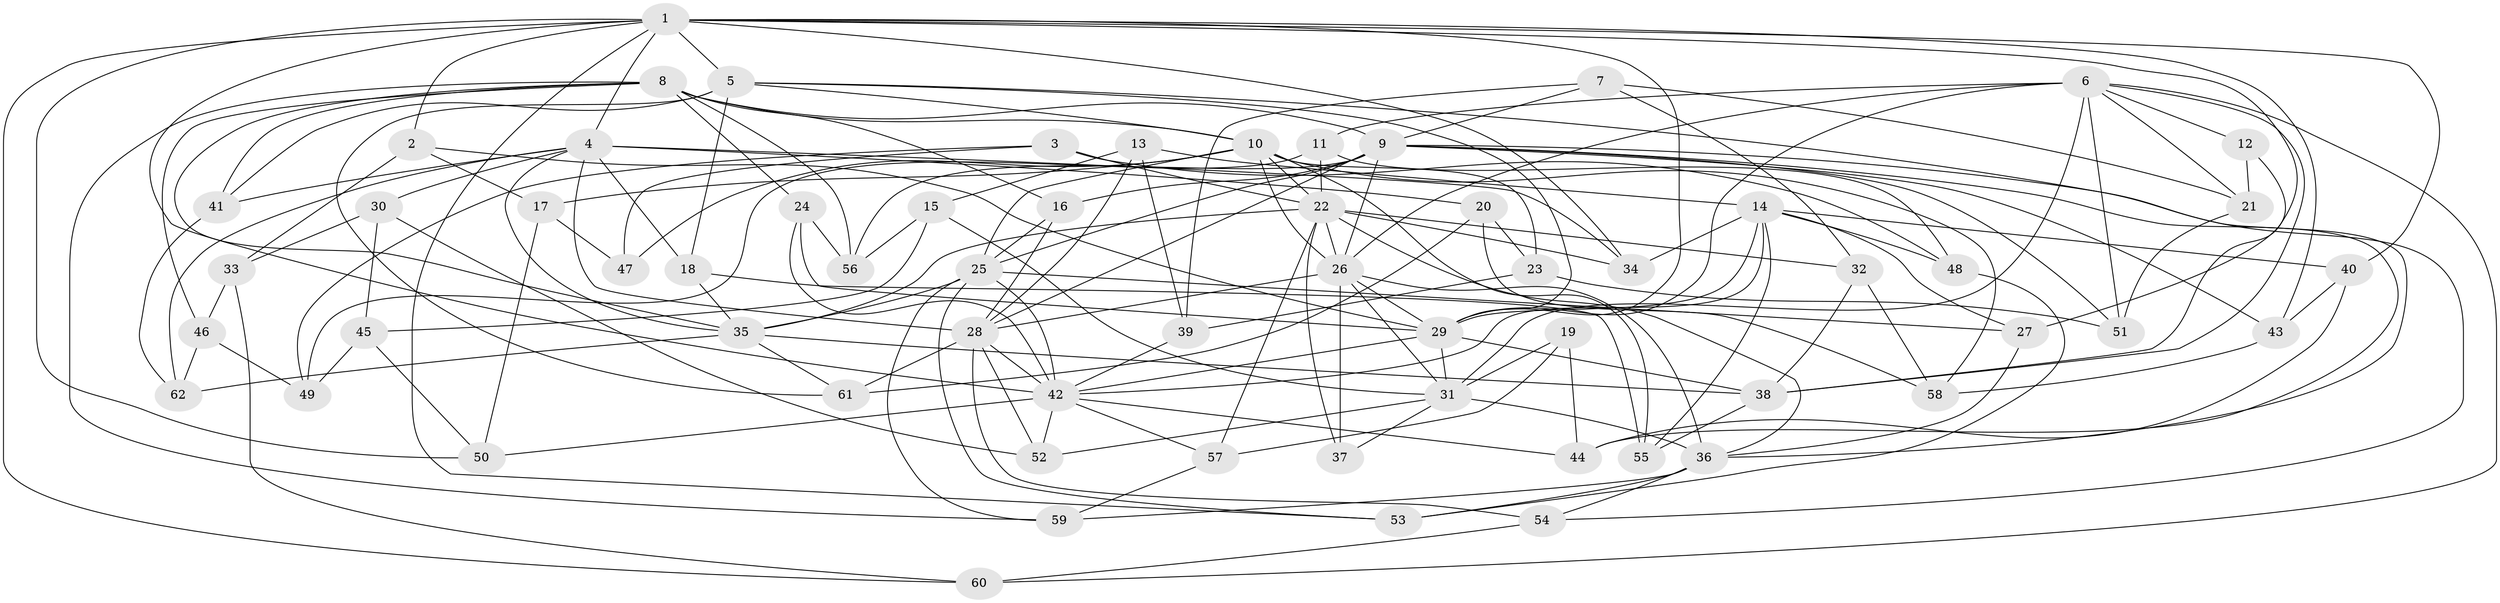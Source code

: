 // original degree distribution, {4: 1.0}
// Generated by graph-tools (version 1.1) at 2025/37/03/09/25 02:37:50]
// undirected, 62 vertices, 167 edges
graph export_dot {
graph [start="1"]
  node [color=gray90,style=filled];
  1;
  2;
  3;
  4;
  5;
  6;
  7;
  8;
  9;
  10;
  11;
  12;
  13;
  14;
  15;
  16;
  17;
  18;
  19;
  20;
  21;
  22;
  23;
  24;
  25;
  26;
  27;
  28;
  29;
  30;
  31;
  32;
  33;
  34;
  35;
  36;
  37;
  38;
  39;
  40;
  41;
  42;
  43;
  44;
  45;
  46;
  47;
  48;
  49;
  50;
  51;
  52;
  53;
  54;
  55;
  56;
  57;
  58;
  59;
  60;
  61;
  62;
  1 -- 2 [weight=1.0];
  1 -- 4 [weight=1.0];
  1 -- 5 [weight=1.0];
  1 -- 27 [weight=1.0];
  1 -- 29 [weight=1.0];
  1 -- 34 [weight=1.0];
  1 -- 40 [weight=1.0];
  1 -- 42 [weight=1.0];
  1 -- 43 [weight=1.0];
  1 -- 50 [weight=1.0];
  1 -- 53 [weight=1.0];
  1 -- 60 [weight=1.0];
  2 -- 17 [weight=1.0];
  2 -- 29 [weight=1.0];
  2 -- 33 [weight=1.0];
  3 -- 22 [weight=1.0];
  3 -- 47 [weight=1.0];
  3 -- 48 [weight=1.0];
  3 -- 49 [weight=1.0];
  4 -- 18 [weight=1.0];
  4 -- 20 [weight=1.0];
  4 -- 28 [weight=2.0];
  4 -- 30 [weight=1.0];
  4 -- 34 [weight=1.0];
  4 -- 35 [weight=1.0];
  4 -- 41 [weight=1.0];
  4 -- 62 [weight=1.0];
  5 -- 10 [weight=2.0];
  5 -- 18 [weight=1.0];
  5 -- 29 [weight=1.0];
  5 -- 36 [weight=1.0];
  5 -- 41 [weight=1.0];
  5 -- 61 [weight=1.0];
  6 -- 11 [weight=1.0];
  6 -- 12 [weight=2.0];
  6 -- 21 [weight=1.0];
  6 -- 26 [weight=2.0];
  6 -- 29 [weight=1.0];
  6 -- 31 [weight=2.0];
  6 -- 38 [weight=1.0];
  6 -- 51 [weight=1.0];
  6 -- 60 [weight=1.0];
  7 -- 9 [weight=1.0];
  7 -- 21 [weight=1.0];
  7 -- 32 [weight=1.0];
  7 -- 39 [weight=1.0];
  8 -- 9 [weight=1.0];
  8 -- 10 [weight=1.0];
  8 -- 16 [weight=1.0];
  8 -- 24 [weight=1.0];
  8 -- 35 [weight=2.0];
  8 -- 41 [weight=1.0];
  8 -- 46 [weight=1.0];
  8 -- 56 [weight=1.0];
  8 -- 59 [weight=1.0];
  9 -- 16 [weight=1.0];
  9 -- 25 [weight=2.0];
  9 -- 26 [weight=1.0];
  9 -- 28 [weight=1.0];
  9 -- 43 [weight=1.0];
  9 -- 44 [weight=1.0];
  9 -- 51 [weight=1.0];
  9 -- 54 [weight=1.0];
  9 -- 56 [weight=1.0];
  10 -- 17 [weight=1.0];
  10 -- 22 [weight=1.0];
  10 -- 23 [weight=1.0];
  10 -- 25 [weight=1.0];
  10 -- 26 [weight=1.0];
  10 -- 47 [weight=2.0];
  10 -- 55 [weight=1.0];
  10 -- 58 [weight=1.0];
  11 -- 22 [weight=1.0];
  11 -- 48 [weight=1.0];
  11 -- 49 [weight=1.0];
  12 -- 21 [weight=1.0];
  12 -- 38 [weight=1.0];
  13 -- 14 [weight=1.0];
  13 -- 15 [weight=1.0];
  13 -- 28 [weight=1.0];
  13 -- 39 [weight=1.0];
  14 -- 27 [weight=1.0];
  14 -- 29 [weight=1.0];
  14 -- 34 [weight=1.0];
  14 -- 40 [weight=1.0];
  14 -- 42 [weight=1.0];
  14 -- 48 [weight=1.0];
  14 -- 55 [weight=1.0];
  15 -- 31 [weight=1.0];
  15 -- 45 [weight=1.0];
  15 -- 56 [weight=1.0];
  16 -- 25 [weight=1.0];
  16 -- 28 [weight=1.0];
  17 -- 47 [weight=1.0];
  17 -- 50 [weight=1.0];
  18 -- 35 [weight=1.0];
  18 -- 55 [weight=1.0];
  19 -- 31 [weight=2.0];
  19 -- 44 [weight=1.0];
  19 -- 57 [weight=1.0];
  20 -- 23 [weight=1.0];
  20 -- 58 [weight=1.0];
  20 -- 61 [weight=1.0];
  21 -- 51 [weight=1.0];
  22 -- 26 [weight=2.0];
  22 -- 32 [weight=1.0];
  22 -- 34 [weight=1.0];
  22 -- 35 [weight=1.0];
  22 -- 36 [weight=1.0];
  22 -- 37 [weight=2.0];
  22 -- 57 [weight=1.0];
  23 -- 39 [weight=1.0];
  23 -- 51 [weight=1.0];
  24 -- 29 [weight=1.0];
  24 -- 42 [weight=1.0];
  24 -- 56 [weight=1.0];
  25 -- 27 [weight=1.0];
  25 -- 35 [weight=1.0];
  25 -- 42 [weight=2.0];
  25 -- 53 [weight=1.0];
  25 -- 59 [weight=1.0];
  26 -- 28 [weight=1.0];
  26 -- 29 [weight=2.0];
  26 -- 31 [weight=1.0];
  26 -- 36 [weight=1.0];
  26 -- 37 [weight=1.0];
  27 -- 36 [weight=1.0];
  28 -- 42 [weight=1.0];
  28 -- 52 [weight=1.0];
  28 -- 54 [weight=1.0];
  28 -- 61 [weight=1.0];
  29 -- 31 [weight=1.0];
  29 -- 38 [weight=2.0];
  29 -- 42 [weight=1.0];
  30 -- 33 [weight=1.0];
  30 -- 45 [weight=1.0];
  30 -- 52 [weight=1.0];
  31 -- 36 [weight=1.0];
  31 -- 37 [weight=1.0];
  31 -- 52 [weight=1.0];
  32 -- 38 [weight=1.0];
  32 -- 58 [weight=1.0];
  33 -- 46 [weight=1.0];
  33 -- 60 [weight=1.0];
  35 -- 38 [weight=2.0];
  35 -- 61 [weight=1.0];
  35 -- 62 [weight=1.0];
  36 -- 53 [weight=1.0];
  36 -- 54 [weight=1.0];
  36 -- 59 [weight=1.0];
  38 -- 55 [weight=1.0];
  39 -- 42 [weight=1.0];
  40 -- 43 [weight=1.0];
  40 -- 44 [weight=1.0];
  41 -- 62 [weight=1.0];
  42 -- 44 [weight=1.0];
  42 -- 50 [weight=1.0];
  42 -- 52 [weight=1.0];
  42 -- 57 [weight=1.0];
  43 -- 58 [weight=1.0];
  45 -- 49 [weight=1.0];
  45 -- 50 [weight=1.0];
  46 -- 49 [weight=1.0];
  46 -- 62 [weight=1.0];
  48 -- 53 [weight=1.0];
  54 -- 60 [weight=1.0];
  57 -- 59 [weight=1.0];
}
